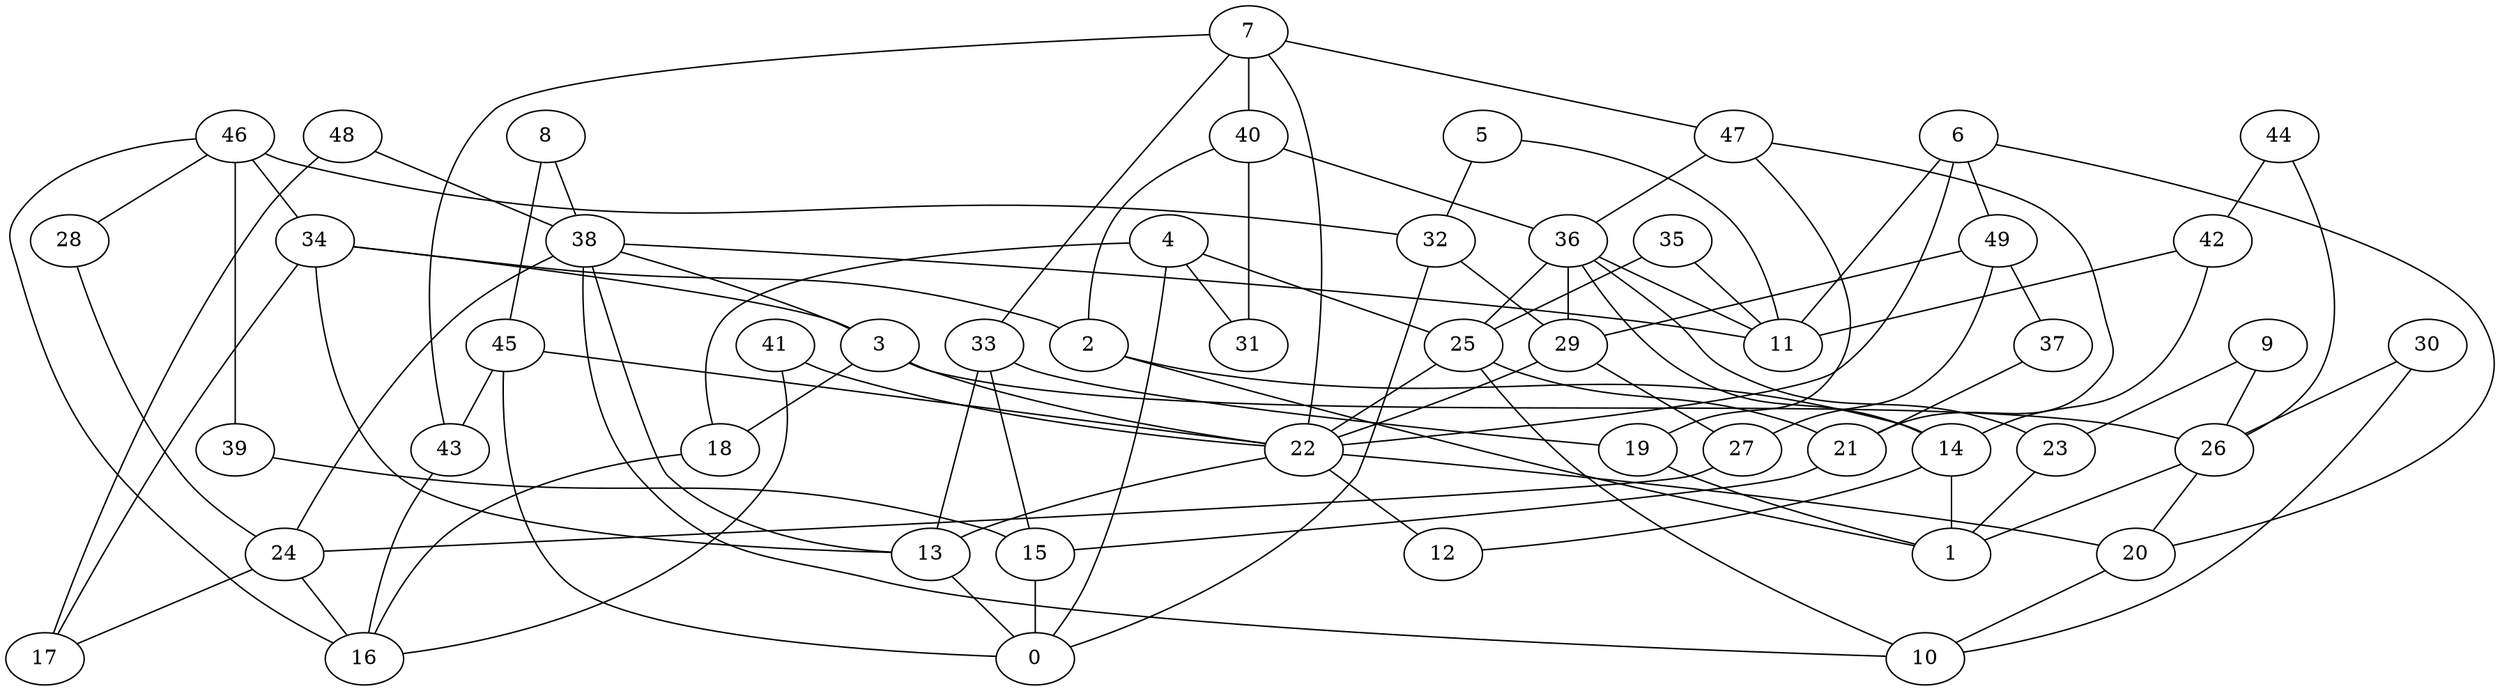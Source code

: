 digraph GG_graph {

subgraph G_graph {
edge [color = black]
"8" -> "38" [dir = none]
"8" -> "45" [dir = none]
"5" -> "32" [dir = none]
"5" -> "11" [dir = none]
"39" -> "15" [dir = none]
"33" -> "13" [dir = none]
"33" -> "19" [dir = none]
"33" -> "15" [dir = none]
"38" -> "3" [dir = none]
"38" -> "13" [dir = none]
"38" -> "24" [dir = none]
"38" -> "11" [dir = none]
"38" -> "10" [dir = none]
"15" -> "0" [dir = none]
"13" -> "0" [dir = none]
"19" -> "1" [dir = none]
"36" -> "29" [dir = none]
"36" -> "23" [dir = none]
"36" -> "11" [dir = none]
"36" -> "25" [dir = none]
"36" -> "14" [dir = none]
"29" -> "27" [dir = none]
"29" -> "22" [dir = none]
"37" -> "21" [dir = none]
"34" -> "17" [dir = none]
"34" -> "2" [dir = none]
"34" -> "3" [dir = none]
"34" -> "13" [dir = none]
"14" -> "1" [dir = none]
"14" -> "12" [dir = none]
"20" -> "10" [dir = none]
"44" -> "42" [dir = none]
"44" -> "26" [dir = none]
"47" -> "19" [dir = none]
"47" -> "36" [dir = none]
"47" -> "21" [dir = none]
"30" -> "10" [dir = none]
"30" -> "26" [dir = none]
"45" -> "43" [dir = none]
"45" -> "0" [dir = none]
"45" -> "22" [dir = none]
"6" -> "49" [dir = none]
"6" -> "22" [dir = none]
"6" -> "11" [dir = none]
"6" -> "20" [dir = none]
"3" -> "22" [dir = none]
"3" -> "26" [dir = none]
"3" -> "18" [dir = none]
"21" -> "15" [dir = none]
"23" -> "1" [dir = none]
"46" -> "28" [dir = none]
"46" -> "16" [dir = none]
"46" -> "39" [dir = none]
"46" -> "34" [dir = none]
"46" -> "32" [dir = none]
"48" -> "38" [dir = none]
"48" -> "17" [dir = none]
"18" -> "16" [dir = none]
"9" -> "26" [dir = none]
"9" -> "23" [dir = none]
"22" -> "20" [dir = none]
"22" -> "13" [dir = none]
"22" -> "12" [dir = none]
"43" -> "16" [dir = none]
"4" -> "31" [dir = none]
"4" -> "0" [dir = none]
"4" -> "25" [dir = none]
"4" -> "18" [dir = none]
"40" -> "2" [dir = none]
"40" -> "36" [dir = none]
"40" -> "31" [dir = none]
"42" -> "11" [dir = none]
"42" -> "14" [dir = none]
"49" -> "29" [dir = none]
"49" -> "27" [dir = none]
"49" -> "37" [dir = none]
"2" -> "1" [dir = none]
"2" -> "14" [dir = none]
"25" -> "21" [dir = none]
"25" -> "22" [dir = none]
"25" -> "10" [dir = none]
"26" -> "20" [dir = none]
"26" -> "1" [dir = none]
"32" -> "0" [dir = none]
"32" -> "29" [dir = none]
"7" -> "33" [dir = none]
"7" -> "22" [dir = none]
"7" -> "40" [dir = none]
"7" -> "43" [dir = none]
"7" -> "47" [dir = none]
"35" -> "11" [dir = none]
"35" -> "25" [dir = none]
"27" -> "24" [dir = none]
"28" -> "24" [dir = none]
"41" -> "16" [dir = none]
"41" -> "22" [dir = none]
"24" -> "17" [dir = none]
"24" -> "16" [dir = none]
}

}
